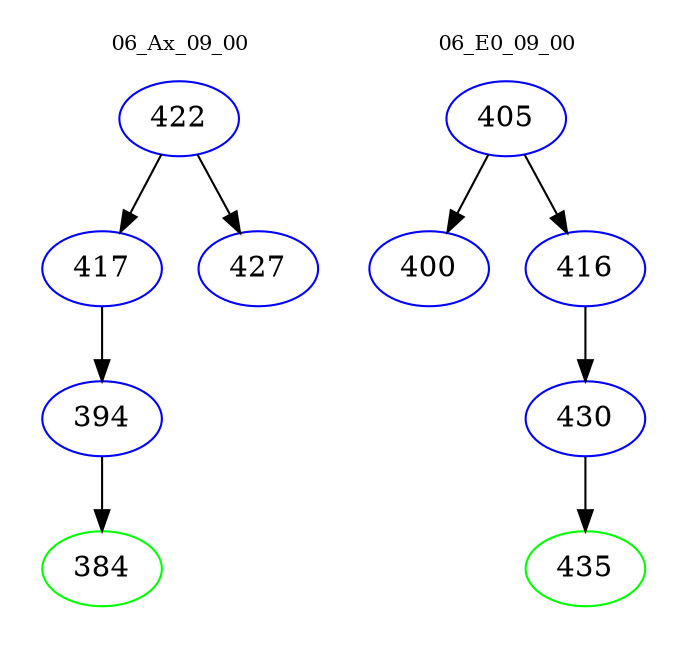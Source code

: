 digraph{
subgraph cluster_0 {
color = white
label = "06_Ax_09_00";
fontsize=10;
T0_422 [label="422", color="blue"]
T0_422 -> T0_417 [color="black"]
T0_417 [label="417", color="blue"]
T0_417 -> T0_394 [color="black"]
T0_394 [label="394", color="blue"]
T0_394 -> T0_384 [color="black"]
T0_384 [label="384", color="green"]
T0_422 -> T0_427 [color="black"]
T0_427 [label="427", color="blue"]
}
subgraph cluster_1 {
color = white
label = "06_E0_09_00";
fontsize=10;
T1_405 [label="405", color="blue"]
T1_405 -> T1_400 [color="black"]
T1_400 [label="400", color="blue"]
T1_405 -> T1_416 [color="black"]
T1_416 [label="416", color="blue"]
T1_416 -> T1_430 [color="black"]
T1_430 [label="430", color="blue"]
T1_430 -> T1_435 [color="black"]
T1_435 [label="435", color="green"]
}
}

